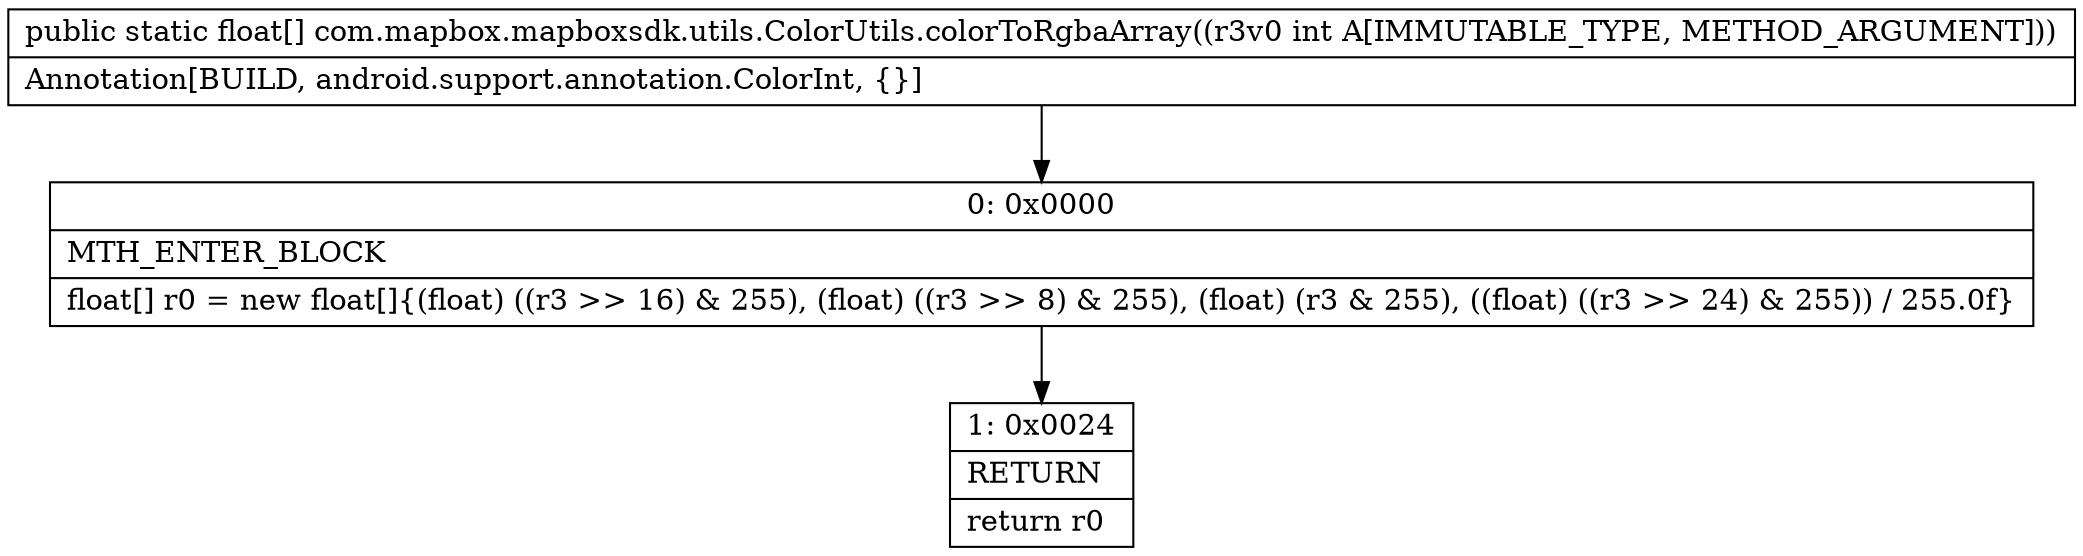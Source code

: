 digraph "CFG forcom.mapbox.mapboxsdk.utils.ColorUtils.colorToRgbaArray(I)[F" {
Node_0 [shape=record,label="{0\:\ 0x0000|MTH_ENTER_BLOCK\l|float[] r0 = new float[]\{(float) ((r3 \>\> 16) & 255), (float) ((r3 \>\> 8) & 255), (float) (r3 & 255), ((float) ((r3 \>\> 24) & 255)) \/ 255.0f\}\l}"];
Node_1 [shape=record,label="{1\:\ 0x0024|RETURN\l|return r0\l}"];
MethodNode[shape=record,label="{public static float[] com.mapbox.mapboxsdk.utils.ColorUtils.colorToRgbaArray((r3v0 int A[IMMUTABLE_TYPE, METHOD_ARGUMENT]))  | Annotation[BUILD, android.support.annotation.ColorInt, \{\}]\l}"];
MethodNode -> Node_0;
Node_0 -> Node_1;
}

